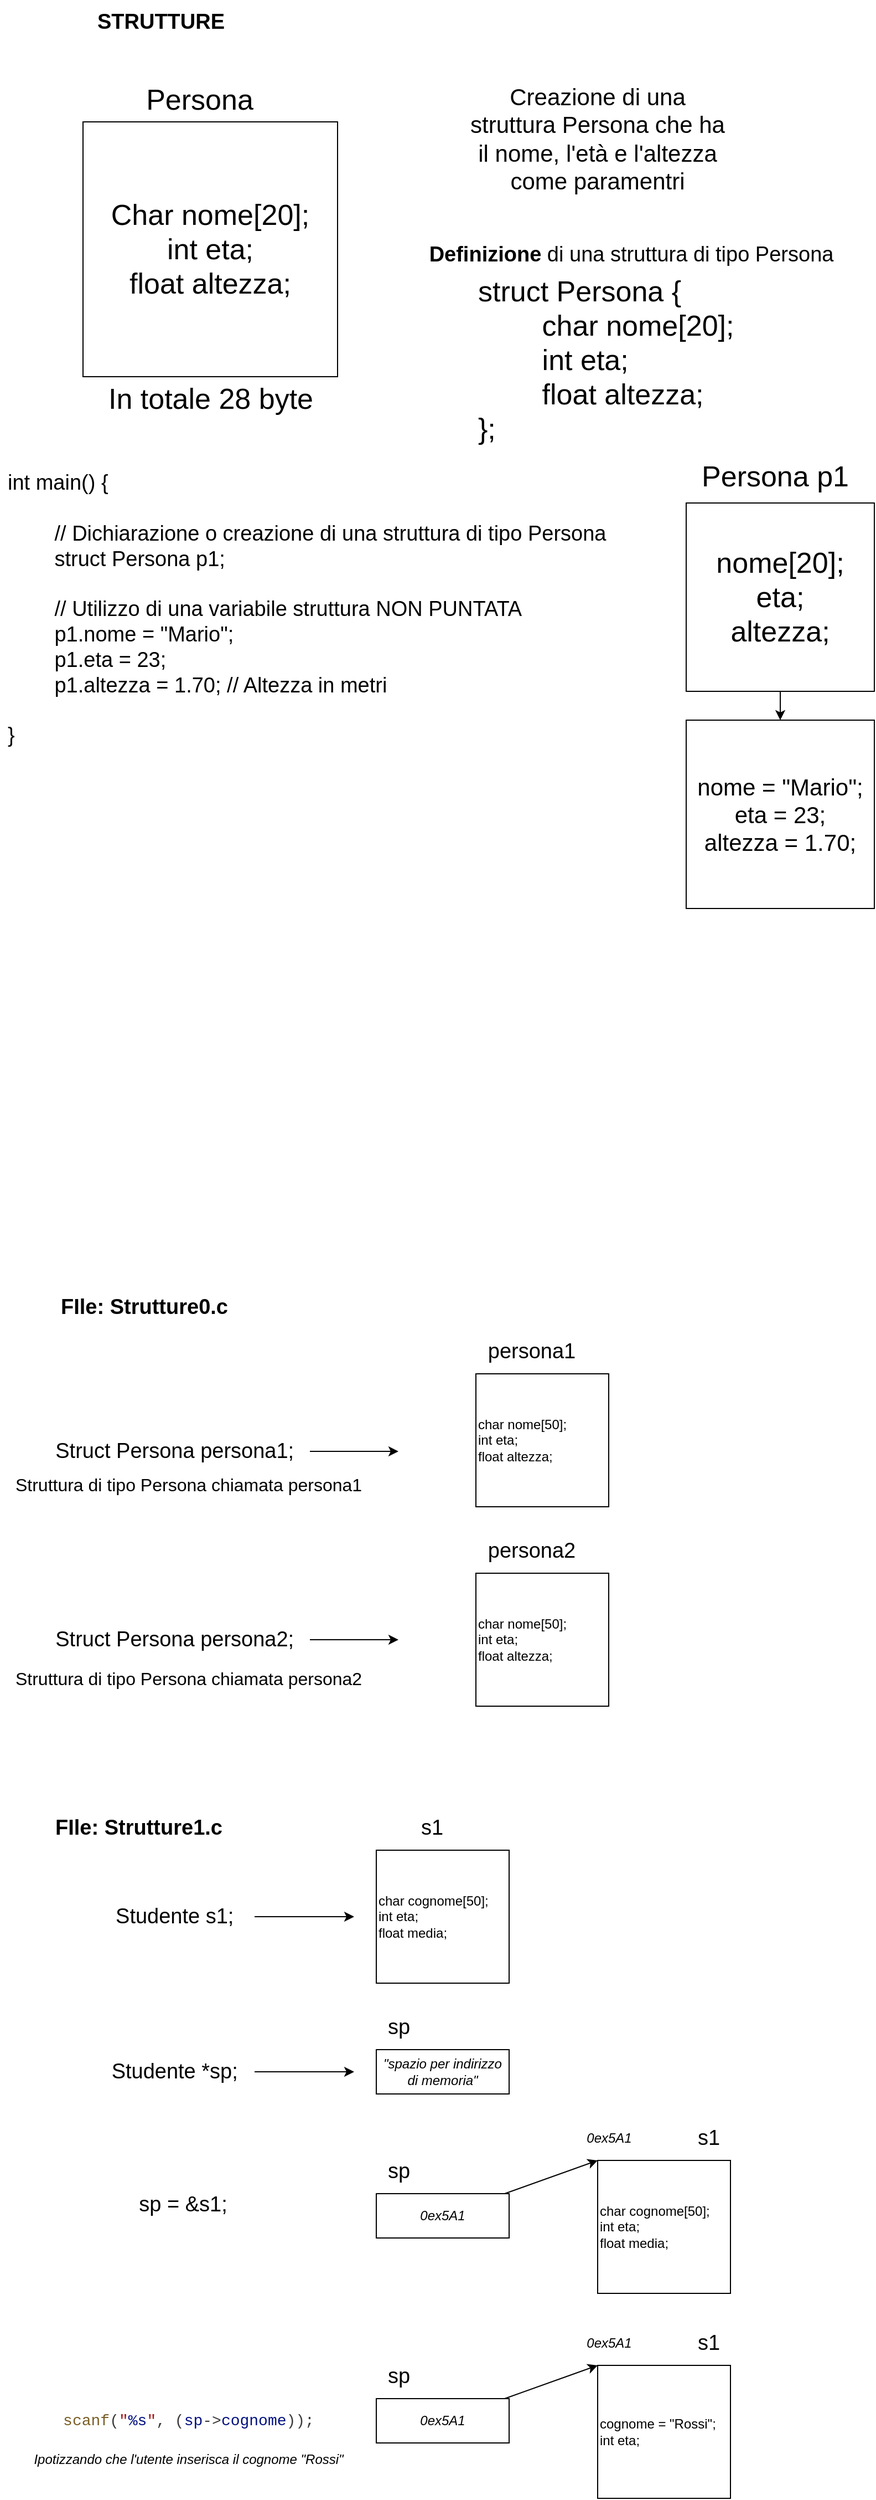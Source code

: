 <mxfile>
    <diagram id="k9PKdRFFc9656qdMAsGO" name="Pagina-1">
        <mxGraphModel dx="555" dy="1701" grid="1" gridSize="10" guides="1" tooltips="1" connect="1" arrows="1" fold="1" page="1" pageScale="1" pageWidth="827" pageHeight="1169" math="0" shadow="0">
            <root>
                <mxCell id="0"/>
                <mxCell id="1" parent="0"/>
                <mxCell id="2" value="char nome[50];&lt;br&gt;int eta;&lt;br&gt;float altezza;" style="whiteSpace=wrap;html=1;aspect=fixed;align=left;" parent="1" vertex="1">
                    <mxGeometry x="450" y="130" width="120" height="120" as="geometry"/>
                </mxCell>
                <mxCell id="3" value="FIle: Strutture0.c" style="text;html=1;align=center;verticalAlign=middle;resizable=0;points=[];autosize=1;strokeColor=none;fillColor=none;fontSize=19;fontStyle=1" parent="1" vertex="1">
                    <mxGeometry x="65" y="50" width="170" height="40" as="geometry"/>
                </mxCell>
                <mxCell id="5" style="edgeStyle=none;html=1;fontSize=19;" parent="1" source="4" edge="1">
                    <mxGeometry relative="1" as="geometry">
                        <mxPoint x="380" y="200" as="targetPoint"/>
                    </mxGeometry>
                </mxCell>
                <mxCell id="4" value="Struct Persona persona1;&amp;nbsp;" style="text;html=1;align=center;verticalAlign=middle;resizable=0;points=[];autosize=1;strokeColor=none;fillColor=none;fontSize=19;" parent="1" vertex="1">
                    <mxGeometry x="60" y="180" width="240" height="40" as="geometry"/>
                </mxCell>
                <mxCell id="6" value="persona1" style="text;html=1;align=center;verticalAlign=middle;resizable=0;points=[];autosize=1;strokeColor=none;fillColor=none;fontSize=19;" parent="1" vertex="1">
                    <mxGeometry x="450" y="90" width="100" height="40" as="geometry"/>
                </mxCell>
                <mxCell id="7" value="char nome[50];&lt;br&gt;int eta;&lt;br&gt;float altezza;" style="whiteSpace=wrap;html=1;aspect=fixed;align=left;" parent="1" vertex="1">
                    <mxGeometry x="450" y="310" width="120" height="120" as="geometry"/>
                </mxCell>
                <mxCell id="8" style="edgeStyle=none;html=1;fontSize=19;" parent="1" edge="1">
                    <mxGeometry relative="1" as="geometry">
                        <mxPoint x="380" y="370" as="targetPoint"/>
                        <mxPoint x="300" y="370" as="sourcePoint"/>
                    </mxGeometry>
                </mxCell>
                <mxCell id="9" value="Struct Persona persona2;&amp;nbsp;" style="text;html=1;align=center;verticalAlign=middle;resizable=0;points=[];autosize=1;strokeColor=none;fillColor=none;fontSize=19;" parent="1" vertex="1">
                    <mxGeometry x="60" y="350" width="240" height="40" as="geometry"/>
                </mxCell>
                <mxCell id="10" value="persona2" style="text;html=1;align=center;verticalAlign=middle;resizable=0;points=[];autosize=1;strokeColor=none;fillColor=none;fontSize=19;" parent="1" vertex="1">
                    <mxGeometry x="450" y="270" width="100" height="40" as="geometry"/>
                </mxCell>
                <mxCell id="11" value="Struttura di tipo Persona chiamata persona1" style="text;html=1;align=center;verticalAlign=middle;resizable=0;points=[];autosize=1;strokeColor=none;fillColor=none;fontSize=16;" parent="1" vertex="1">
                    <mxGeometry x="20" y="215" width="340" height="30" as="geometry"/>
                </mxCell>
                <mxCell id="12" value="Struttura di tipo Persona chiamata persona2" style="text;html=1;align=center;verticalAlign=middle;resizable=0;points=[];autosize=1;strokeColor=none;fillColor=none;fontSize=16;" parent="1" vertex="1">
                    <mxGeometry x="20" y="390" width="340" height="30" as="geometry"/>
                </mxCell>
                <mxCell id="13" value="FIle: Strutture1.c" style="text;html=1;align=center;verticalAlign=middle;resizable=0;points=[];autosize=1;strokeColor=none;fillColor=none;fontSize=19;fontStyle=1" parent="1" vertex="1">
                    <mxGeometry x="60" y="520" width="170" height="40" as="geometry"/>
                </mxCell>
                <mxCell id="14" value="char cognome[50];&lt;br&gt;int eta;&lt;br&gt;float media;" style="whiteSpace=wrap;html=1;aspect=fixed;align=left;" parent="1" vertex="1">
                    <mxGeometry x="360" y="560" width="120" height="120" as="geometry"/>
                </mxCell>
                <mxCell id="15" value="s1" style="text;html=1;align=center;verticalAlign=middle;resizable=0;points=[];autosize=1;strokeColor=none;fillColor=none;fontSize=19;" parent="1" vertex="1">
                    <mxGeometry x="390" y="520" width="40" height="40" as="geometry"/>
                </mxCell>
                <mxCell id="17" value="" style="edgeStyle=none;html=1;fontSize=16;" parent="1" source="16" edge="1">
                    <mxGeometry relative="1" as="geometry">
                        <mxPoint x="340" y="620" as="targetPoint"/>
                    </mxGeometry>
                </mxCell>
                <mxCell id="16" value="Studente s1;&amp;nbsp;" style="text;html=1;align=center;verticalAlign=middle;resizable=0;points=[];autosize=1;strokeColor=none;fillColor=none;fontSize=19;" parent="1" vertex="1">
                    <mxGeometry x="110" y="600" width="140" height="40" as="geometry"/>
                </mxCell>
                <mxCell id="20" value="" style="edgeStyle=none;html=1;fontSize=16;" parent="1" source="18" edge="1">
                    <mxGeometry relative="1" as="geometry">
                        <mxPoint x="340" y="760" as="targetPoint"/>
                    </mxGeometry>
                </mxCell>
                <mxCell id="18" value="Studente *sp;&amp;nbsp;" style="text;html=1;align=center;verticalAlign=middle;resizable=0;points=[];autosize=1;strokeColor=none;fillColor=none;fontSize=19;" parent="1" vertex="1">
                    <mxGeometry x="110" y="740" width="140" height="40" as="geometry"/>
                </mxCell>
                <mxCell id="19" value="&quot;spazio per indirizzo di memoria&quot;" style="rounded=0;whiteSpace=wrap;html=1;fontSize=12;fontStyle=2" parent="1" vertex="1">
                    <mxGeometry x="360" y="740" width="120" height="40" as="geometry"/>
                </mxCell>
                <mxCell id="22" value="sp" style="text;html=1;align=center;verticalAlign=middle;resizable=0;points=[];autosize=1;strokeColor=none;fillColor=none;fontSize=19;" parent="1" vertex="1">
                    <mxGeometry x="360" y="700" width="40" height="40" as="geometry"/>
                </mxCell>
                <mxCell id="23" value="sp = &amp;amp;s1;" style="text;html=1;align=center;verticalAlign=middle;resizable=0;points=[];autosize=1;strokeColor=none;fillColor=none;fontSize=19;" parent="1" vertex="1">
                    <mxGeometry x="135" y="860" width="100" height="40" as="geometry"/>
                </mxCell>
                <mxCell id="25" value="char cognome[50];&lt;br&gt;int eta;&lt;br&gt;float media;" style="whiteSpace=wrap;html=1;aspect=fixed;align=left;" parent="1" vertex="1">
                    <mxGeometry x="560" y="840" width="120" height="120" as="geometry"/>
                </mxCell>
                <mxCell id="26" value="s1" style="text;html=1;align=center;verticalAlign=middle;resizable=0;points=[];autosize=1;strokeColor=none;fillColor=none;fontSize=19;" parent="1" vertex="1">
                    <mxGeometry x="640" y="800" width="40" height="40" as="geometry"/>
                </mxCell>
                <mxCell id="31" value="" style="edgeStyle=none;html=1;fontSize=12;entryX=0;entryY=0;entryDx=0;entryDy=0;" parent="1" source="27" target="25" edge="1">
                    <mxGeometry relative="1" as="geometry"/>
                </mxCell>
                <mxCell id="27" value="0ex5A1" style="rounded=0;whiteSpace=wrap;html=1;fontSize=12;fontStyle=2" parent="1" vertex="1">
                    <mxGeometry x="360" y="870" width="120" height="40" as="geometry"/>
                </mxCell>
                <mxCell id="28" value="sp" style="text;html=1;align=center;verticalAlign=middle;resizable=0;points=[];autosize=1;strokeColor=none;fillColor=none;fontSize=19;" parent="1" vertex="1">
                    <mxGeometry x="360" y="830" width="40" height="40" as="geometry"/>
                </mxCell>
                <mxCell id="32" value="&lt;span style=&quot;font-style: italic;&quot;&gt;0ex5A1&lt;/span&gt;" style="text;html=1;align=center;verticalAlign=middle;resizable=0;points=[];autosize=1;strokeColor=none;fillColor=none;fontSize=12;" parent="1" vertex="1">
                    <mxGeometry x="540" y="805" width="60" height="30" as="geometry"/>
                </mxCell>
                <mxCell id="33" value="&lt;div style=&quot;color: rgb(59, 59, 59); background-color: rgb(255, 255, 255); font-family: Menlo, Monaco, &amp;quot;Courier New&amp;quot;, monospace; font-size: 14px; line-height: 21px;&quot;&gt;&lt;span style=&quot;color: #795e26;&quot;&gt;scanf&lt;/span&gt;(&lt;span style=&quot;color: #a31515;&quot;&gt;&quot;&lt;/span&gt;&lt;span style=&quot;color: #001080;&quot;&gt;%s&lt;/span&gt;&lt;span style=&quot;color: #a31515;&quot;&gt;&quot;&lt;/span&gt;, (&lt;span style=&quot;color: #001080;&quot;&gt;sp&lt;/span&gt;-&amp;gt;&lt;span style=&quot;color: #001080;&quot;&gt;cognome&lt;/span&gt;));&lt;/div&gt;" style="text;html=1;align=center;verticalAlign=middle;resizable=0;points=[];autosize=1;strokeColor=none;fillColor=none;fontSize=19;" parent="1" vertex="1">
                    <mxGeometry x="65" y="1060" width="250" height="30" as="geometry"/>
                </mxCell>
                <mxCell id="34" value="cognome = &quot;Rossi&quot;;&lt;br&gt;int eta;" style="whiteSpace=wrap;html=1;aspect=fixed;align=left;" parent="1" vertex="1">
                    <mxGeometry x="560" y="1025" width="120" height="120" as="geometry"/>
                </mxCell>
                <mxCell id="35" value="s1" style="text;html=1;align=center;verticalAlign=middle;resizable=0;points=[];autosize=1;strokeColor=none;fillColor=none;fontSize=19;" parent="1" vertex="1">
                    <mxGeometry x="640" y="985" width="40" height="40" as="geometry"/>
                </mxCell>
                <mxCell id="39" style="edgeStyle=none;html=1;entryX=0;entryY=0;entryDx=0;entryDy=0;fontSize=12;" parent="1" source="36" target="34" edge="1">
                    <mxGeometry relative="1" as="geometry"/>
                </mxCell>
                <mxCell id="36" value="0ex5A1" style="rounded=0;whiteSpace=wrap;html=1;fontSize=12;fontStyle=2" parent="1" vertex="1">
                    <mxGeometry x="360" y="1055" width="120" height="40" as="geometry"/>
                </mxCell>
                <mxCell id="37" value="sp" style="text;html=1;align=center;verticalAlign=middle;resizable=0;points=[];autosize=1;strokeColor=none;fillColor=none;fontSize=19;" parent="1" vertex="1">
                    <mxGeometry x="360" y="1015" width="40" height="40" as="geometry"/>
                </mxCell>
                <mxCell id="38" value="&lt;span style=&quot;font-style: italic;&quot;&gt;0ex5A1&lt;/span&gt;" style="text;html=1;align=center;verticalAlign=middle;resizable=0;points=[];autosize=1;strokeColor=none;fillColor=none;fontSize=12;" parent="1" vertex="1">
                    <mxGeometry x="540" y="990" width="60" height="30" as="geometry"/>
                </mxCell>
                <mxCell id="41" value="&lt;i&gt;Ipotizzando che l'utente inserisca il cognome &quot;Rossi&quot;&lt;/i&gt;" style="text;html=1;align=center;verticalAlign=middle;resizable=0;points=[];autosize=1;strokeColor=none;fillColor=none;fontSize=12;" parent="1" vertex="1">
                    <mxGeometry x="40" y="1095" width="300" height="30" as="geometry"/>
                </mxCell>
                <mxCell id="42" value="STRUTTURE" style="text;html=1;align=center;verticalAlign=middle;resizable=0;points=[];autosize=1;strokeColor=none;fillColor=none;fontSize=19;fontStyle=1" vertex="1" parent="1">
                    <mxGeometry x="95" y="-1110" width="140" height="40" as="geometry"/>
                </mxCell>
                <mxCell id="43" value="Char nome[20];&lt;br style=&quot;font-size: 26px;&quot;&gt;int eta;&lt;br style=&quot;font-size: 26px;&quot;&gt;float altezza;" style="whiteSpace=wrap;html=1;aspect=fixed;fontSize=26;" vertex="1" parent="1">
                    <mxGeometry x="95" y="-1000" width="230" height="230" as="geometry"/>
                </mxCell>
                <mxCell id="44" value="Creazione di una struttura Persona che ha il nome, l'età e l'altezza come paramentri" style="text;html=1;strokeColor=none;fillColor=none;align=center;verticalAlign=middle;whiteSpace=wrap;rounded=0;fontSize=21;" vertex="1" parent="1">
                    <mxGeometry x="440" y="-1000" width="240" height="30" as="geometry"/>
                </mxCell>
                <mxCell id="46" value="In totale 28 byte" style="text;html=1;align=center;verticalAlign=middle;resizable=0;points=[];autosize=1;strokeColor=none;fillColor=none;fontSize=26;" vertex="1" parent="1">
                    <mxGeometry x="105" y="-770" width="210" height="40" as="geometry"/>
                </mxCell>
                <mxCell id="47" value="Persona" style="text;html=1;align=center;verticalAlign=middle;resizable=0;points=[];autosize=1;strokeColor=none;fillColor=none;fontSize=26;" vertex="1" parent="1">
                    <mxGeometry x="140" y="-1040" width="120" height="40" as="geometry"/>
                </mxCell>
                <mxCell id="49" value="struct Persona {&lt;br&gt;&lt;span style=&quot;white-space: pre;&quot;&gt;&#9;&lt;/span&gt;char nome[20];&lt;br&gt;&lt;span style=&quot;white-space: pre;&quot;&gt;&#9;&lt;/span&gt;int eta;&lt;br&gt;&lt;span style=&quot;white-space: pre;&quot;&gt;&#9;&lt;/span&gt;float altezza;&lt;br&gt;};" style="text;html=1;align=left;verticalAlign=middle;resizable=0;points=[];autosize=1;strokeColor=none;fillColor=none;fontSize=26;" vertex="1" parent="1">
                    <mxGeometry x="450" y="-870" width="250" height="170" as="geometry"/>
                </mxCell>
                <mxCell id="50" value="&lt;b&gt;Definizione&lt;/b&gt; di una struttura di tipo Persona" style="text;html=1;align=center;verticalAlign=middle;resizable=0;points=[];autosize=1;strokeColor=none;fillColor=none;fontSize=19;" vertex="1" parent="1">
                    <mxGeometry x="395" y="-900" width="390" height="40" as="geometry"/>
                </mxCell>
                <mxCell id="51" value="int main() {&lt;br&gt;&lt;br&gt;&lt;div style=&quot;&quot;&gt;&lt;span style=&quot;background-color: initial;&quot;&gt;&lt;span style=&quot;white-space: pre;&quot;&gt;&#9;&lt;/span&gt;// Dichiarazione o creazione di una struttura di tipo Persona&lt;/span&gt;&lt;/div&gt;&lt;span style=&quot;white-space: pre;&quot;&gt;&#9;&lt;/span&gt;struct Persona p1;&lt;br&gt;&lt;br&gt;&lt;span style=&quot;white-space: pre;&quot;&gt;&#9;&lt;/span&gt;// Utilizzo di una variabile struttura NON PUNTATA&lt;br&gt;&lt;span style=&quot;white-space: pre;&quot;&gt;&#9;&lt;/span&gt;p1.nome = &quot;Mario&quot;;&lt;br&gt;&lt;span style=&quot;white-space: pre;&quot;&gt;&#9;&lt;/span&gt;p1.eta = 23;&lt;br&gt;&lt;span style=&quot;white-space: pre;&quot;&gt;&#9;&lt;/span&gt;p1.altezza = 1.70; // Altezza in metri&lt;br&gt;&lt;br&gt;}" style="text;html=1;align=left;verticalAlign=middle;resizable=0;points=[];autosize=1;strokeColor=none;fillColor=none;fontSize=19;" vertex="1" parent="1">
                    <mxGeometry x="25" y="-690" width="560" height="260" as="geometry"/>
                </mxCell>
                <mxCell id="55" value="" style="edgeStyle=none;html=1;fontSize=19;" edge="1" parent="1" source="52" target="54">
                    <mxGeometry relative="1" as="geometry"/>
                </mxCell>
                <mxCell id="52" value="nome[20];&lt;br style=&quot;font-size: 26px;&quot;&gt;eta;&lt;br style=&quot;font-size: 26px;&quot;&gt;altezza;" style="whiteSpace=wrap;html=1;aspect=fixed;fontSize=26;" vertex="1" parent="1">
                    <mxGeometry x="640" y="-656" width="170" height="170" as="geometry"/>
                </mxCell>
                <mxCell id="53" value="Persona p1" style="text;html=1;align=center;verticalAlign=middle;resizable=0;points=[];autosize=1;strokeColor=none;fillColor=none;fontSize=26;" vertex="1" parent="1">
                    <mxGeometry x="640" y="-700" width="160" height="40" as="geometry"/>
                </mxCell>
                <mxCell id="54" value="nome = &quot;Mario&quot;;&lt;br style=&quot;font-size: 21px;&quot;&gt;eta = 23;&lt;br style=&quot;font-size: 21px;&quot;&gt;altezza = 1.70;" style="whiteSpace=wrap;html=1;aspect=fixed;fontSize=21;" vertex="1" parent="1">
                    <mxGeometry x="640" y="-460" width="170" height="170" as="geometry"/>
                </mxCell>
            </root>
        </mxGraphModel>
    </diagram>
</mxfile>